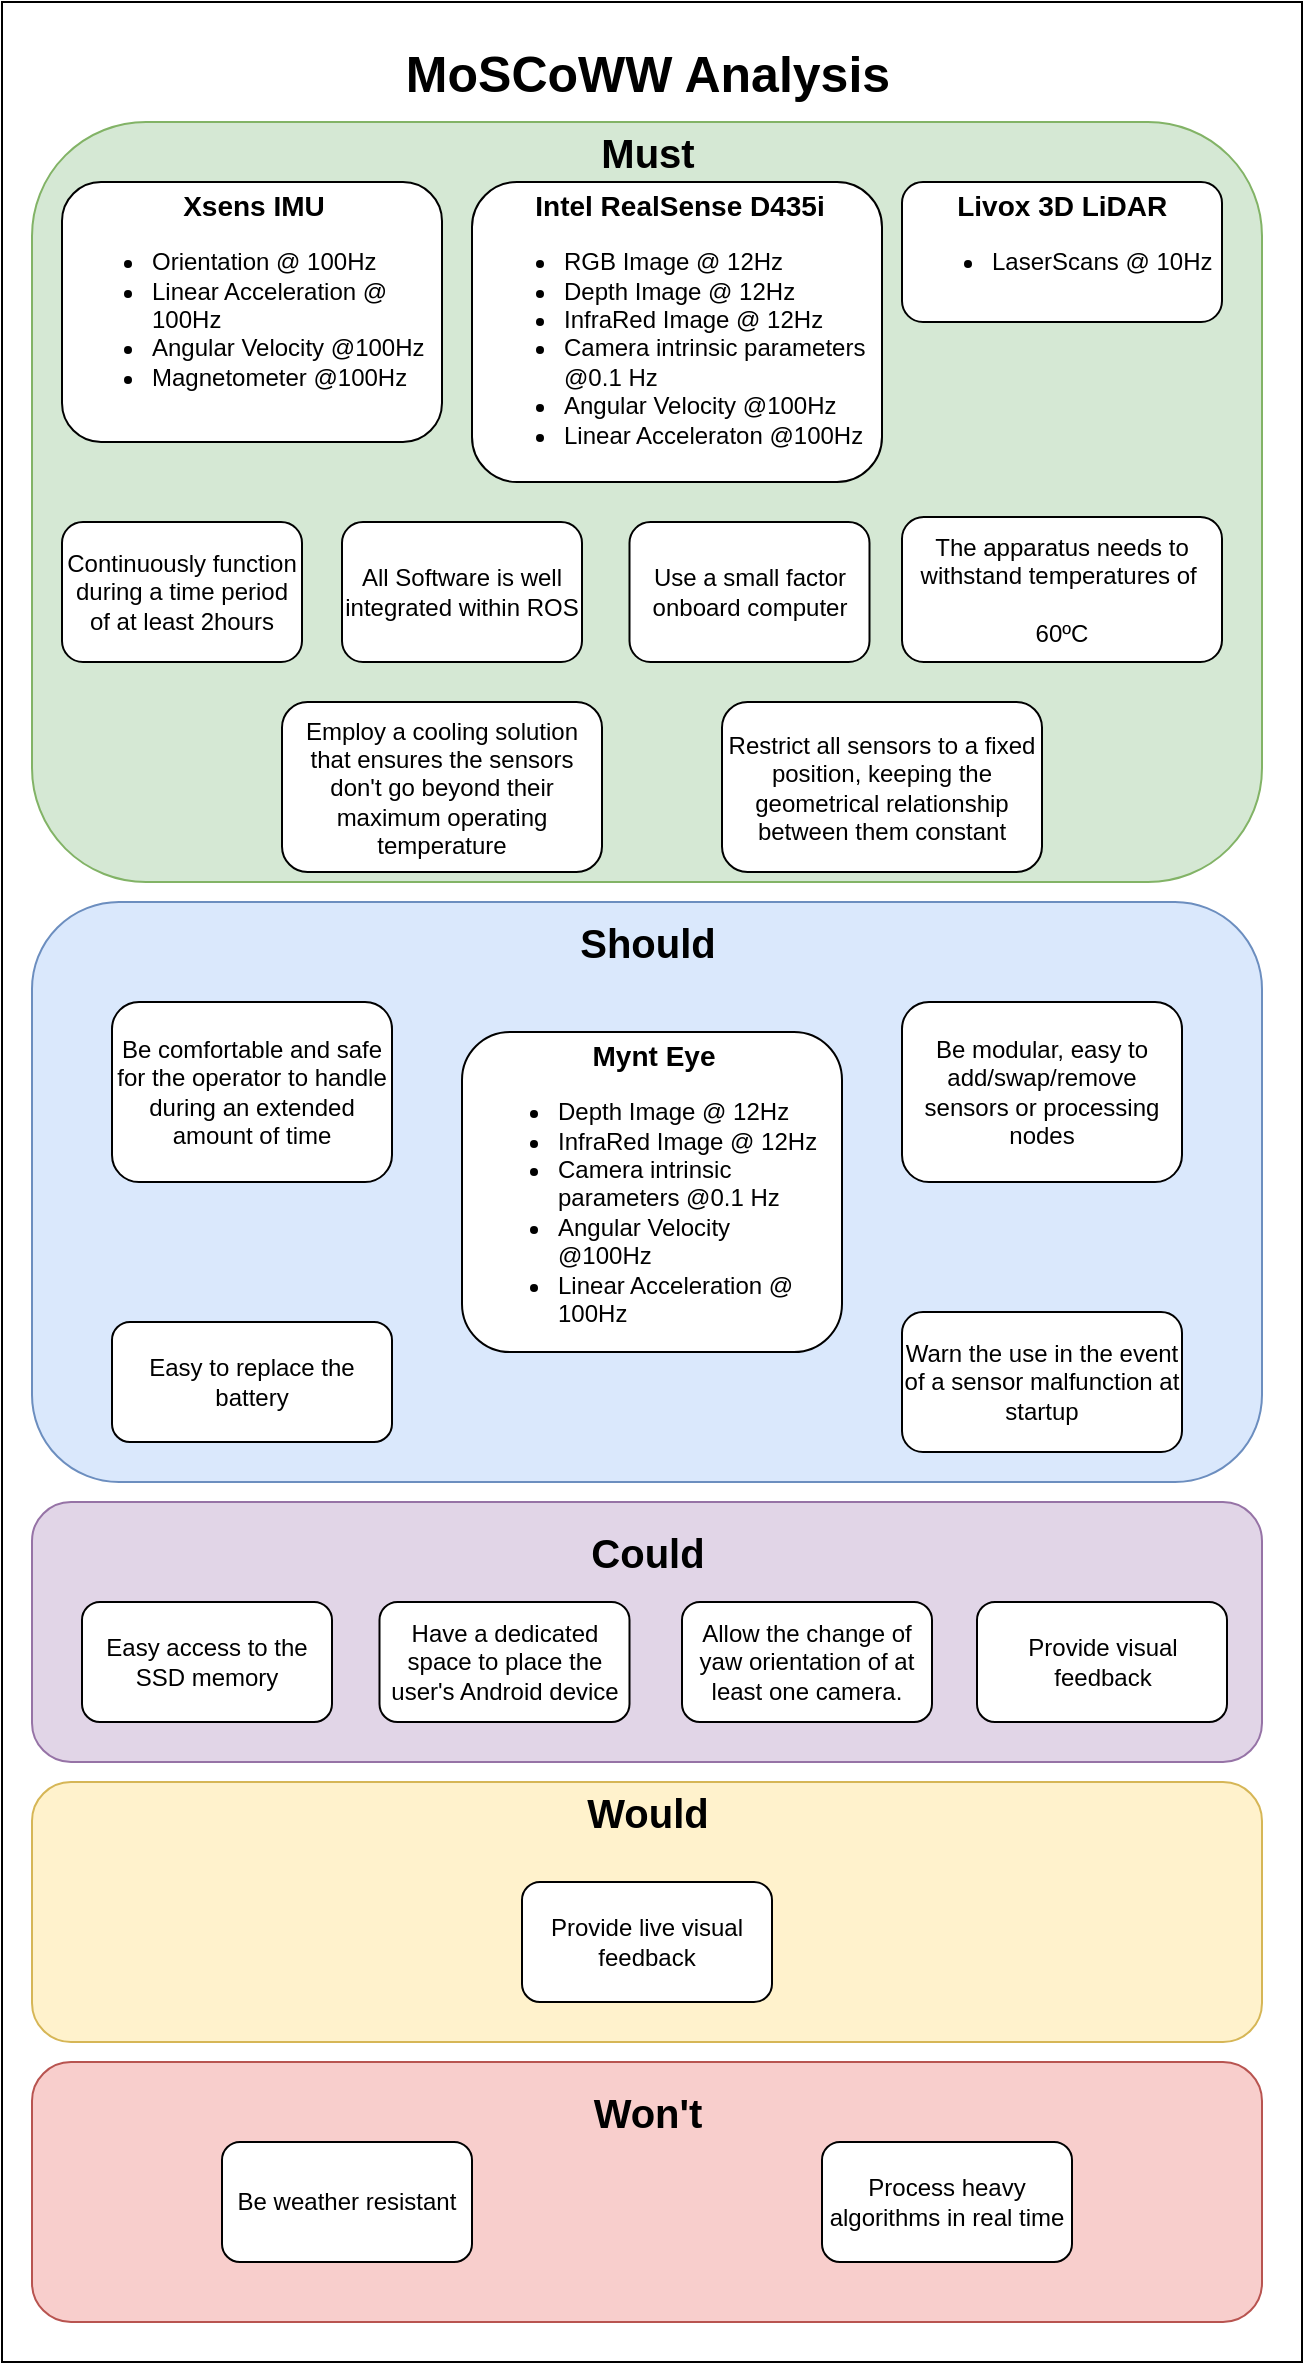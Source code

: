 <mxfile version="20.0.3" type="device"><diagram id="TI3hXnvYUGeDG7mICLtA" name="Page-1"><mxGraphModel dx="1178" dy="631" grid="1" gridSize="10" guides="1" tooltips="1" connect="1" arrows="1" fold="1" page="1" pageScale="1" pageWidth="850" pageHeight="1100" math="0" shadow="0"><root><mxCell id="0"/><mxCell id="1" parent="0"/><mxCell id="7__vKD_r0ux4vXEvWv5c-47" value="" style="rounded=0;whiteSpace=wrap;html=1;fontSize=25;" parent="1" vertex="1"><mxGeometry x="90" y="430" width="650" height="1180" as="geometry"/></mxCell><mxCell id="7__vKD_r0ux4vXEvWv5c-9" value="" style="rounded=1;whiteSpace=wrap;html=1;fillColor=#d5e8d4;strokeColor=#82b366;" parent="1" vertex="1"><mxGeometry x="105" y="490" width="615" height="380" as="geometry"/></mxCell><mxCell id="7__vKD_r0ux4vXEvWv5c-11" value="All Software is well integrated within ROS" style="rounded=1;whiteSpace=wrap;html=1;" parent="1" vertex="1"><mxGeometry x="260" y="690" width="120" height="70" as="geometry"/></mxCell><mxCell id="7__vKD_r0ux4vXEvWv5c-12" value="" style="rounded=1;whiteSpace=wrap;html=1;align=center;" parent="1" vertex="1"><mxGeometry x="120" y="520" width="190" height="130" as="geometry"/></mxCell><mxCell id="7__vKD_r0ux4vXEvWv5c-14" value="&lt;h1 style=&quot;font-size: 14px;&quot; align=&quot;center&quot;&gt;Xsens IMU&lt;br&gt;&lt;/h1&gt;&lt;ul&gt;&lt;li&gt;Orientation @ 100Hz&lt;/li&gt;&lt;li&gt;Linear Acceleration @ 100Hz&lt;/li&gt;&lt;li&gt;Angular Velocity @100Hz&lt;/li&gt;&lt;li&gt;Magnetometer @100Hz&lt;br&gt;&lt;/li&gt;&lt;/ul&gt;" style="text;html=1;strokeColor=none;fillColor=none;spacing=5;spacingTop=-20;whiteSpace=wrap;overflow=hidden;rounded=0;" parent="1" vertex="1"><mxGeometry x="120" y="525" width="190" height="120" as="geometry"/></mxCell><mxCell id="7__vKD_r0ux4vXEvWv5c-16" value="" style="rounded=1;whiteSpace=wrap;html=1;align=center;" parent="1" vertex="1"><mxGeometry x="325" y="520" width="205" height="150" as="geometry"/></mxCell><mxCell id="7__vKD_r0ux4vXEvWv5c-17" value="" style="rounded=1;whiteSpace=wrap;html=1;align=center;" parent="1" vertex="1"><mxGeometry x="540" y="520" width="160" height="70" as="geometry"/></mxCell><mxCell id="7__vKD_r0ux4vXEvWv5c-18" value="&lt;h1 style=&quot;font-size: 14px;&quot; align=&quot;center&quot;&gt;Livox 3D LiDAR&lt;br&gt;&lt;/h1&gt;&lt;ul&gt;&lt;li&gt;LaserScans @ 10Hz&lt;br&gt;&lt;/li&gt;&lt;/ul&gt;" style="text;html=1;strokeColor=none;fillColor=none;spacing=5;spacingTop=-20;whiteSpace=wrap;overflow=hidden;rounded=0;" parent="1" vertex="1"><mxGeometry x="540" y="525" width="160" height="65" as="geometry"/></mxCell><mxCell id="7__vKD_r0ux4vXEvWv5c-19" value="Use a small factor onboard computer" style="rounded=1;whiteSpace=wrap;html=1;" parent="1" vertex="1"><mxGeometry x="403.75" y="690" width="120" height="70" as="geometry"/></mxCell><mxCell id="7__vKD_r0ux4vXEvWv5c-20" value="Continuously function during a time period of at least 2hours" style="rounded=1;whiteSpace=wrap;html=1;" parent="1" vertex="1"><mxGeometry x="120" y="690" width="120" height="70" as="geometry"/></mxCell><mxCell id="7__vKD_r0ux4vXEvWv5c-21" value="Restrict all sensors to a fixed position, keeping the geometrical relationship between them constant" style="rounded=1;whiteSpace=wrap;html=1;" parent="1" vertex="1"><mxGeometry x="450" y="780" width="160" height="85" as="geometry"/></mxCell><mxCell id="7__vKD_r0ux4vXEvWv5c-22" value="Employ a cooling solution that ensures the sensors don't go beyond their maximum operating temperature" style="rounded=1;whiteSpace=wrap;html=1;" parent="1" vertex="1"><mxGeometry x="230" y="780" width="160" height="85" as="geometry"/></mxCell><mxCell id="7__vKD_r0ux4vXEvWv5c-23" value="The apparatus needs to withstand temperatures of&amp;nbsp;&lt;br/&gt;&lt;br/&gt;&lt;p style=&quot;margin-top:0px; margin-bottom:0px; margin-left:0px; margin-right:0px; -qt-block-indent:0; text-indent:0px;&quot;&gt;60ºC&lt;/p&gt;&lt;style type=&quot;text/css&quot;&gt;p, li { white-space: pre-wrap; }&lt;/style&gt;" style="rounded=1;whiteSpace=wrap;html=1;" parent="1" vertex="1"><mxGeometry x="540" y="687.5" width="160" height="72.5" as="geometry"/></mxCell><mxCell id="7__vKD_r0ux4vXEvWv5c-25" value="&lt;b&gt;&lt;font style=&quot;font-size: 20px;&quot;&gt;Must&lt;/font&gt;&lt;/b&gt;" style="text;html=1;strokeColor=none;fillColor=none;align=center;verticalAlign=middle;whiteSpace=wrap;rounded=0;fontSize=14;" parent="1" vertex="1"><mxGeometry x="382.5" y="490" width="60" height="30" as="geometry"/></mxCell><mxCell id="7__vKD_r0ux4vXEvWv5c-28" value="&lt;font style=&quot;font-size: 25px;&quot;&gt;&lt;b&gt;&lt;font style=&quot;font-size: 25px;&quot;&gt;MoSCoWW Analysis&lt;/font&gt;&lt;/b&gt;&lt;/font&gt;" style="text;html=1;strokeColor=none;fillColor=none;align=center;verticalAlign=middle;whiteSpace=wrap;rounded=0;fontSize=20;" parent="1" vertex="1"><mxGeometry x="247.5" y="430" width="330" height="70" as="geometry"/></mxCell><mxCell id="7__vKD_r0ux4vXEvWv5c-29" value="" style="rounded=1;whiteSpace=wrap;html=1;fillColor=#dae8fc;strokeColor=#6c8ebf;" parent="1" vertex="1"><mxGeometry x="105" y="880" width="615" height="290" as="geometry"/></mxCell><mxCell id="7__vKD_r0ux4vXEvWv5c-31" value="" style="rounded=1;whiteSpace=wrap;html=1;align=center;" parent="1" vertex="1"><mxGeometry x="320" y="945" width="190" height="160" as="geometry"/></mxCell><mxCell id="7__vKD_r0ux4vXEvWv5c-15" value="&lt;h1 style=&quot;font-size: 14px;&quot; align=&quot;center&quot;&gt;Intel RealSense D435i&lt;br&gt;&lt;/h1&gt;&lt;ul&gt;&lt;li&gt;RGB Image @ 12Hz&lt;/li&gt;&lt;li&gt;Depth Image @ 12Hz&lt;/li&gt;&lt;li&gt;InfraRed Image @ 12Hz&lt;/li&gt;&lt;li&gt;Camera intrinsic parameters @0.1 Hz&lt;br&gt;&lt;/li&gt;&lt;li&gt;Angular Velocity @100Hz&lt;/li&gt;&lt;li&gt;Linear Acceleraton @100Hz&lt;br&gt;&lt;/li&gt;&lt;/ul&gt;" style="text;html=1;strokeColor=none;fillColor=none;spacing=5;spacingTop=-20;whiteSpace=wrap;overflow=hidden;rounded=0;" parent="1" vertex="1"><mxGeometry x="326.25" y="525" width="203.75" height="145" as="geometry"/></mxCell><mxCell id="7__vKD_r0ux4vXEvWv5c-30" value="&lt;h1 style=&quot;font-size: 14px;&quot; align=&quot;center&quot;&gt;Mynt Eye&lt;br&gt;&lt;/h1&gt;&lt;ul&gt;&lt;li&gt;Depth Image @ 12Hz&lt;/li&gt;&lt;li&gt;InfraRed Image @ 12Hz&lt;/li&gt;&lt;li&gt;Camera intrinsic parameters @0.1 Hz&lt;br&gt;&lt;/li&gt;&lt;li&gt;Angular Velocity @100Hz&lt;/li&gt;&lt;li&gt;Linear Acceleration @ 100Hz&lt;br&gt;&lt;/li&gt;&lt;/ul&gt;" style="text;html=1;strokeColor=none;fillColor=none;spacing=5;spacingTop=-20;whiteSpace=wrap;overflow=hidden;rounded=0;" parent="1" vertex="1"><mxGeometry x="323.12" y="950" width="183.75" height="155" as="geometry"/></mxCell><mxCell id="7__vKD_r0ux4vXEvWv5c-32" value="&lt;b&gt;&lt;font style=&quot;font-size: 20px;&quot;&gt;Should&lt;/font&gt;&lt;/b&gt;" style="text;html=1;strokeColor=none;fillColor=none;align=center;verticalAlign=middle;whiteSpace=wrap;rounded=0;fontSize=14;" parent="1" vertex="1"><mxGeometry x="382.5" y="885" width="60" height="30" as="geometry"/></mxCell><mxCell id="7__vKD_r0ux4vXEvWv5c-33" value="Be comfortable and safe for the operator to handle during an extended amount of time" style="rounded=1;whiteSpace=wrap;html=1;" parent="1" vertex="1"><mxGeometry x="145" y="930" width="140" height="90" as="geometry"/></mxCell><mxCell id="7__vKD_r0ux4vXEvWv5c-34" value="Be modular, easy to add/swap/remove sensors or processing nodes" style="rounded=1;whiteSpace=wrap;html=1;" parent="1" vertex="1"><mxGeometry x="540" y="930" width="140" height="90" as="geometry"/></mxCell><mxCell id="7__vKD_r0ux4vXEvWv5c-35" value="Easy to replace the battery" style="rounded=1;whiteSpace=wrap;html=1;" parent="1" vertex="1"><mxGeometry x="145" y="1090" width="140" height="60" as="geometry"/></mxCell><mxCell id="7__vKD_r0ux4vXEvWv5c-36" value="Warn the use in the event of a sensor malfunction at startup" style="rounded=1;whiteSpace=wrap;html=1;" parent="1" vertex="1"><mxGeometry x="540" y="1085" width="140" height="70" as="geometry"/></mxCell><mxCell id="7__vKD_r0ux4vXEvWv5c-37" value="" style="rounded=1;whiteSpace=wrap;html=1;fillColor=#e1d5e7;strokeColor=#9673a6;" parent="1" vertex="1"><mxGeometry x="105" y="1180" width="615" height="130" as="geometry"/></mxCell><mxCell id="7__vKD_r0ux4vXEvWv5c-38" value="&lt;b&gt;&lt;font style=&quot;font-size: 20px;&quot;&gt;Could&lt;/font&gt;&lt;/b&gt;" style="text;html=1;strokeColor=none;fillColor=none;align=center;verticalAlign=middle;whiteSpace=wrap;rounded=0;fontSize=14;" parent="1" vertex="1"><mxGeometry x="382.5" y="1190" width="60" height="30" as="geometry"/></mxCell><mxCell id="7__vKD_r0ux4vXEvWv5c-39" value="Easy access to the SSD memory" style="rounded=1;whiteSpace=wrap;html=1;" parent="1" vertex="1"><mxGeometry x="130" y="1230" width="125" height="60" as="geometry"/></mxCell><mxCell id="7__vKD_r0ux4vXEvWv5c-40" value="Have a dedicated space to place the user's Android device" style="rounded=1;whiteSpace=wrap;html=1;" parent="1" vertex="1"><mxGeometry x="278.75" y="1230" width="125" height="60" as="geometry"/></mxCell><mxCell id="7__vKD_r0ux4vXEvWv5c-41" value="Allow the change of yaw orientation of at least one camera." style="rounded=1;whiteSpace=wrap;html=1;" parent="1" vertex="1"><mxGeometry x="430" y="1230" width="125" height="60" as="geometry"/></mxCell><mxCell id="7__vKD_r0ux4vXEvWv5c-42" value="Provide visual feedback" style="rounded=1;whiteSpace=wrap;html=1;" parent="1" vertex="1"><mxGeometry x="577.5" y="1230" width="125" height="60" as="geometry"/></mxCell><mxCell id="7__vKD_r0ux4vXEvWv5c-43" value="" style="rounded=1;whiteSpace=wrap;html=1;fillColor=#fff2cc;strokeColor=#d6b656;" parent="1" vertex="1"><mxGeometry x="105" y="1320" width="615" height="130" as="geometry"/></mxCell><mxCell id="7__vKD_r0ux4vXEvWv5c-44" value="&lt;b&gt;&lt;font style=&quot;font-size: 20px;&quot;&gt;Would&lt;/font&gt;&lt;/b&gt;" style="text;html=1;strokeColor=none;fillColor=none;align=center;verticalAlign=middle;whiteSpace=wrap;rounded=0;fontSize=14;" parent="1" vertex="1"><mxGeometry x="382.5" y="1320" width="60" height="30" as="geometry"/></mxCell><mxCell id="7__vKD_r0ux4vXEvWv5c-45" value="Provide live visual feedback" style="rounded=1;whiteSpace=wrap;html=1;" parent="1" vertex="1"><mxGeometry x="350" y="1370" width="125" height="60" as="geometry"/></mxCell><mxCell id="7__vKD_r0ux4vXEvWv5c-46" value="" style="rounded=1;whiteSpace=wrap;html=1;fillColor=#f8cecc;strokeColor=#b85450;" parent="1" vertex="1"><mxGeometry x="105" y="1460" width="615" height="130" as="geometry"/></mxCell><mxCell id="7__vKD_r0ux4vXEvWv5c-48" value="&lt;b&gt;&lt;font style=&quot;font-size: 20px;&quot;&gt;Won't&lt;/font&gt;&lt;/b&gt;" style="text;html=1;strokeColor=none;fillColor=none;align=center;verticalAlign=middle;whiteSpace=wrap;rounded=0;fontSize=14;" parent="1" vertex="1"><mxGeometry x="382.5" y="1470" width="60" height="30" as="geometry"/></mxCell><mxCell id="7__vKD_r0ux4vXEvWv5c-49" value="Be weather resistant" style="rounded=1;whiteSpace=wrap;html=1;" parent="1" vertex="1"><mxGeometry x="200" y="1500" width="125" height="60" as="geometry"/></mxCell><mxCell id="7__vKD_r0ux4vXEvWv5c-50" value="Process heavy algorithms in real time" style="rounded=1;whiteSpace=wrap;html=1;" parent="1" vertex="1"><mxGeometry x="500" y="1500" width="125" height="60" as="geometry"/></mxCell></root></mxGraphModel></diagram></mxfile>